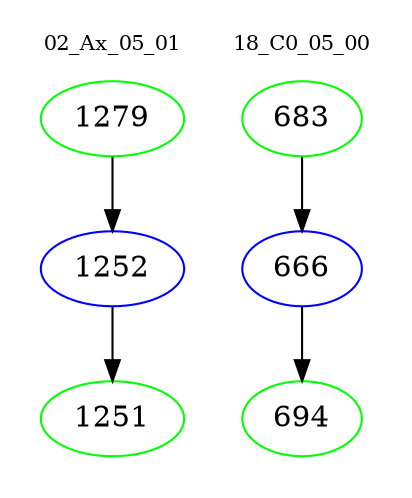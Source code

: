 digraph{
subgraph cluster_0 {
color = white
label = "02_Ax_05_01";
fontsize=10;
T0_1279 [label="1279", color="green"]
T0_1279 -> T0_1252 [color="black"]
T0_1252 [label="1252", color="blue"]
T0_1252 -> T0_1251 [color="black"]
T0_1251 [label="1251", color="green"]
}
subgraph cluster_1 {
color = white
label = "18_C0_05_00";
fontsize=10;
T1_683 [label="683", color="green"]
T1_683 -> T1_666 [color="black"]
T1_666 [label="666", color="blue"]
T1_666 -> T1_694 [color="black"]
T1_694 [label="694", color="green"]
}
}

